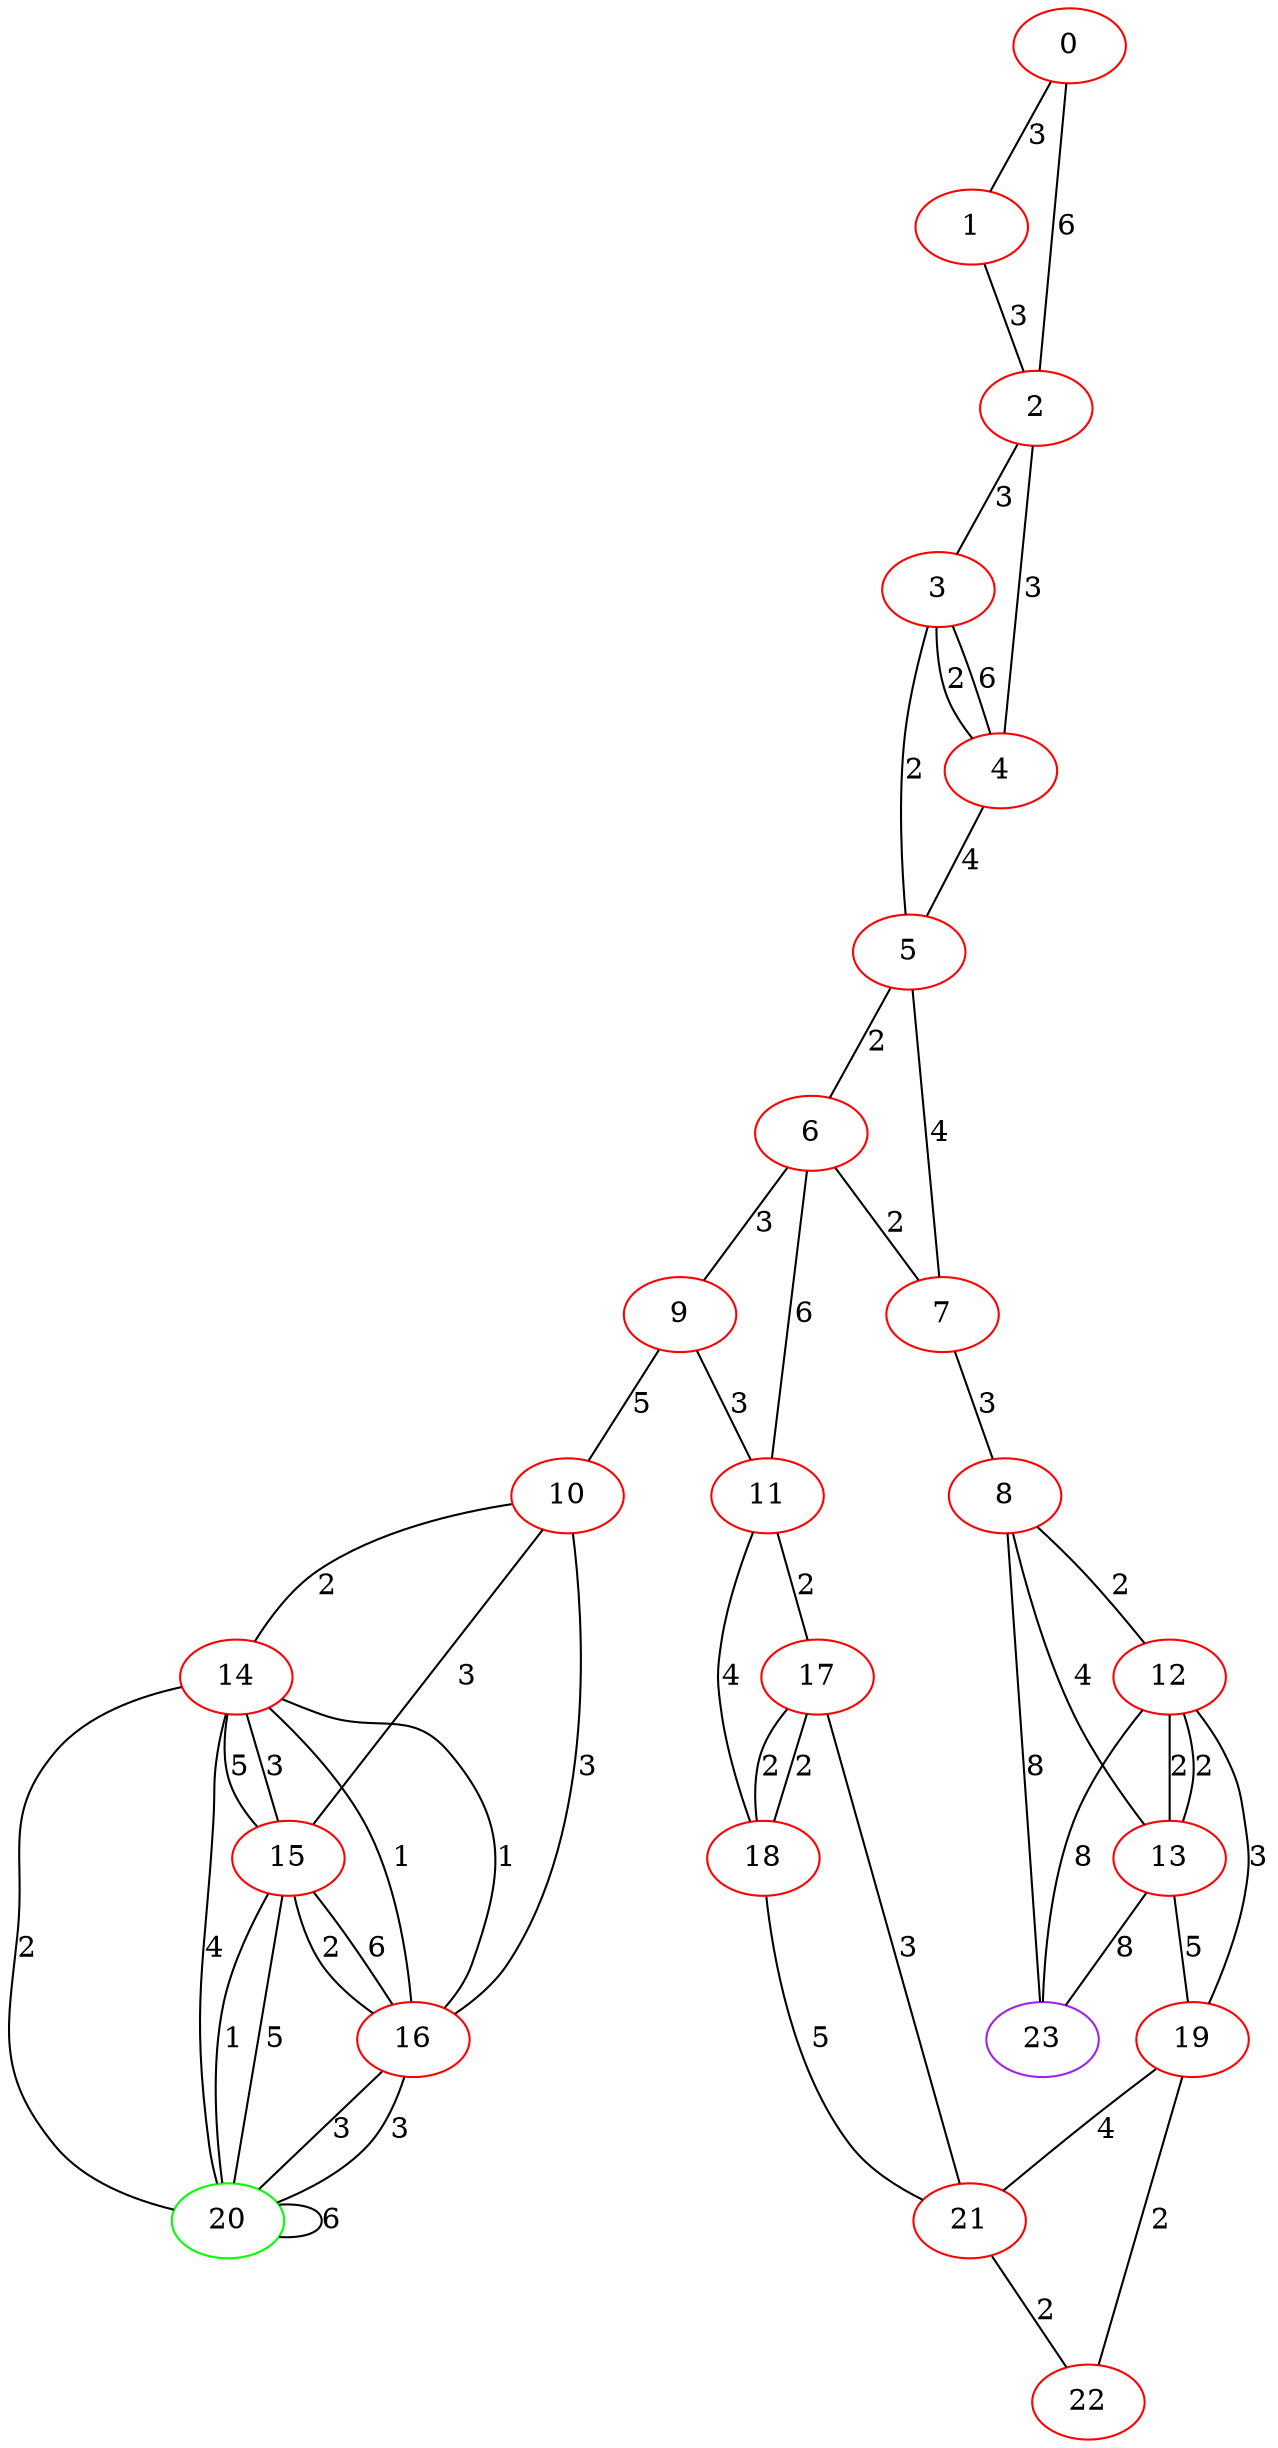 graph "" {
0 [color=red, weight=1];
1 [color=red, weight=1];
2 [color=red, weight=1];
3 [color=red, weight=1];
4 [color=red, weight=1];
5 [color=red, weight=1];
6 [color=red, weight=1];
7 [color=red, weight=1];
8 [color=red, weight=1];
9 [color=red, weight=1];
10 [color=red, weight=1];
11 [color=red, weight=1];
12 [color=red, weight=1];
13 [color=red, weight=1];
14 [color=red, weight=1];
15 [color=red, weight=1];
16 [color=red, weight=1];
17 [color=red, weight=1];
18 [color=red, weight=1];
19 [color=red, weight=1];
20 [color=green, weight=2];
21 [color=red, weight=1];
22 [color=red, weight=1];
23 [color=purple, weight=4];
0 -- 1  [key=0, label=3];
0 -- 2  [key=0, label=6];
1 -- 2  [key=0, label=3];
2 -- 3  [key=0, label=3];
2 -- 4  [key=0, label=3];
3 -- 4  [key=0, label=2];
3 -- 4  [key=1, label=6];
3 -- 5  [key=0, label=2];
4 -- 5  [key=0, label=4];
5 -- 6  [key=0, label=2];
5 -- 7  [key=0, label=4];
6 -- 9  [key=0, label=3];
6 -- 11  [key=0, label=6];
6 -- 7  [key=0, label=2];
7 -- 8  [key=0, label=3];
8 -- 23  [key=0, label=8];
8 -- 12  [key=0, label=2];
8 -- 13  [key=0, label=4];
9 -- 10  [key=0, label=5];
9 -- 11  [key=0, label=3];
10 -- 16  [key=0, label=3];
10 -- 14  [key=0, label=2];
10 -- 15  [key=0, label=3];
11 -- 18  [key=0, label=4];
11 -- 17  [key=0, label=2];
12 -- 19  [key=0, label=3];
12 -- 13  [key=0, label=2];
12 -- 13  [key=1, label=2];
12 -- 23  [key=0, label=8];
13 -- 19  [key=0, label=5];
13 -- 23  [key=0, label=8];
14 -- 16  [key=0, label=1];
14 -- 16  [key=1, label=1];
14 -- 20  [key=0, label=2];
14 -- 20  [key=1, label=4];
14 -- 15  [key=0, label=5];
14 -- 15  [key=1, label=3];
15 -- 16  [key=0, label=6];
15 -- 16  [key=1, label=2];
15 -- 20  [key=0, label=5];
15 -- 20  [key=1, label=1];
16 -- 20  [key=0, label=3];
16 -- 20  [key=1, label=3];
17 -- 18  [key=0, label=2];
17 -- 18  [key=1, label=2];
17 -- 21  [key=0, label=3];
18 -- 21  [key=0, label=5];
19 -- 22  [key=0, label=2];
19 -- 21  [key=0, label=4];
20 -- 20  [key=0, label=6];
21 -- 22  [key=0, label=2];
}
